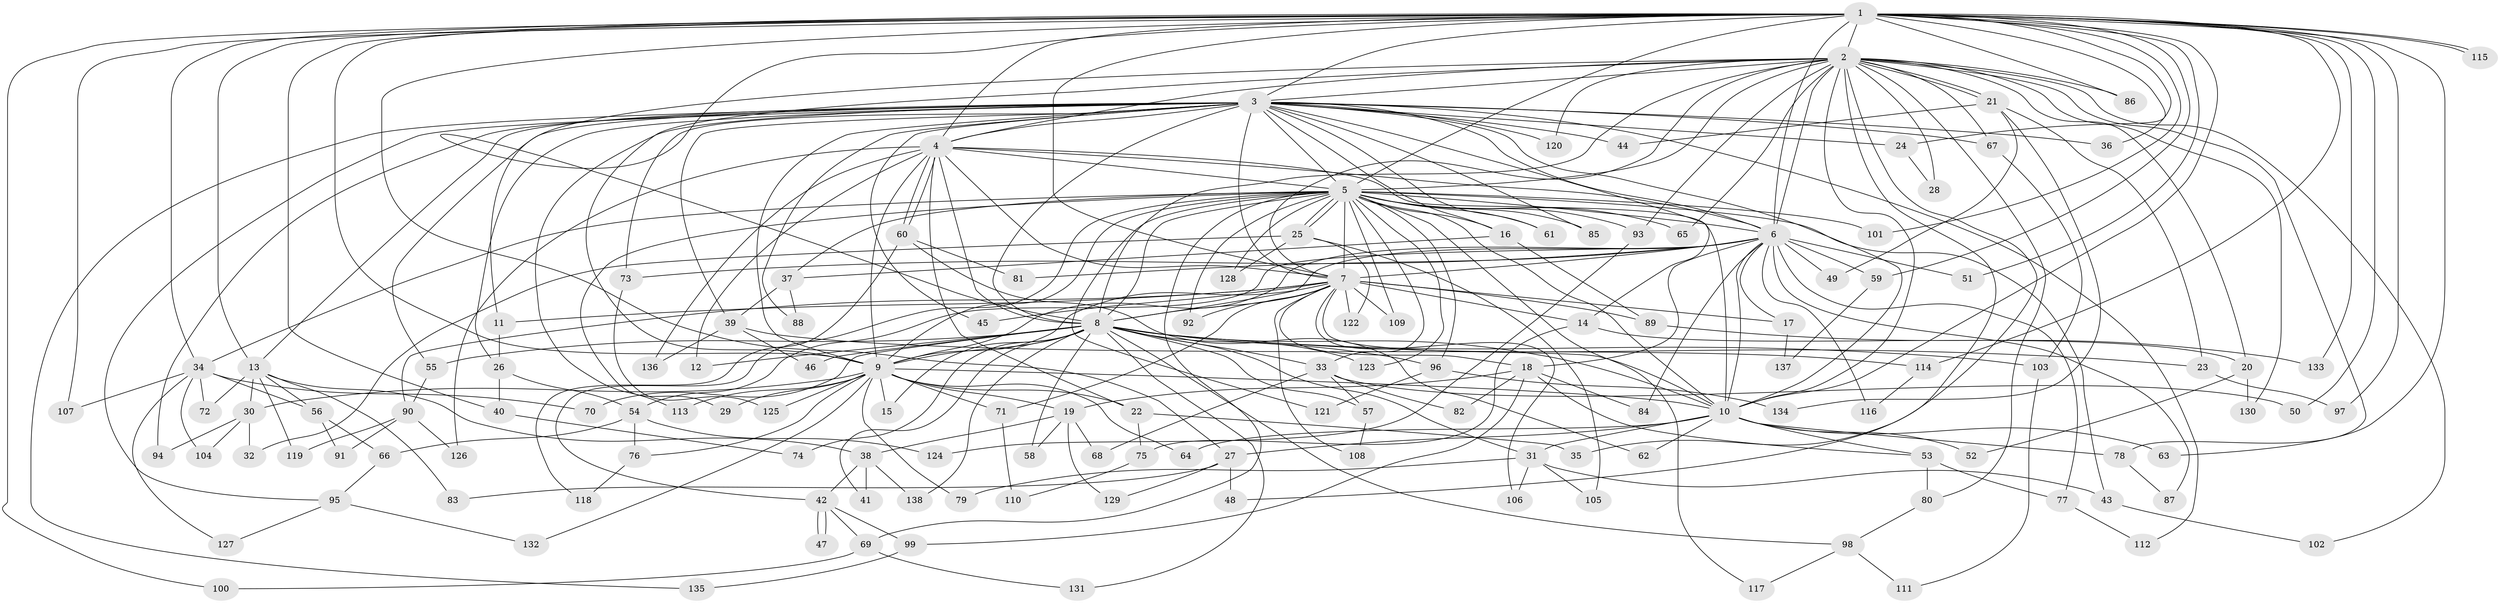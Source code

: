 // Generated by graph-tools (version 1.1) at 2025/01/03/09/25 03:01:12]
// undirected, 138 vertices, 301 edges
graph export_dot {
graph [start="1"]
  node [color=gray90,style=filled];
  1;
  2;
  3;
  4;
  5;
  6;
  7;
  8;
  9;
  10;
  11;
  12;
  13;
  14;
  15;
  16;
  17;
  18;
  19;
  20;
  21;
  22;
  23;
  24;
  25;
  26;
  27;
  28;
  29;
  30;
  31;
  32;
  33;
  34;
  35;
  36;
  37;
  38;
  39;
  40;
  41;
  42;
  43;
  44;
  45;
  46;
  47;
  48;
  49;
  50;
  51;
  52;
  53;
  54;
  55;
  56;
  57;
  58;
  59;
  60;
  61;
  62;
  63;
  64;
  65;
  66;
  67;
  68;
  69;
  70;
  71;
  72;
  73;
  74;
  75;
  76;
  77;
  78;
  79;
  80;
  81;
  82;
  83;
  84;
  85;
  86;
  87;
  88;
  89;
  90;
  91;
  92;
  93;
  94;
  95;
  96;
  97;
  98;
  99;
  100;
  101;
  102;
  103;
  104;
  105;
  106;
  107;
  108;
  109;
  110;
  111;
  112;
  113;
  114;
  115;
  116;
  117;
  118;
  119;
  120;
  121;
  122;
  123;
  124;
  125;
  126;
  127;
  128;
  129;
  130;
  131;
  132;
  133;
  134;
  135;
  136;
  137;
  138;
  1 -- 2;
  1 -- 3;
  1 -- 4;
  1 -- 5;
  1 -- 6;
  1 -- 7;
  1 -- 8;
  1 -- 9;
  1 -- 10;
  1 -- 13;
  1 -- 24;
  1 -- 27;
  1 -- 34;
  1 -- 36;
  1 -- 40;
  1 -- 50;
  1 -- 51;
  1 -- 59;
  1 -- 63;
  1 -- 86;
  1 -- 97;
  1 -- 100;
  1 -- 101;
  1 -- 107;
  1 -- 114;
  1 -- 115;
  1 -- 115;
  1 -- 133;
  2 -- 3;
  2 -- 4;
  2 -- 5;
  2 -- 6;
  2 -- 7;
  2 -- 8;
  2 -- 9;
  2 -- 10;
  2 -- 11;
  2 -- 20;
  2 -- 21;
  2 -- 21;
  2 -- 28;
  2 -- 35;
  2 -- 48;
  2 -- 65;
  2 -- 67;
  2 -- 78;
  2 -- 80;
  2 -- 86;
  2 -- 93;
  2 -- 102;
  2 -- 120;
  2 -- 130;
  3 -- 4;
  3 -- 5;
  3 -- 6;
  3 -- 7;
  3 -- 8;
  3 -- 9;
  3 -- 10;
  3 -- 13;
  3 -- 14;
  3 -- 16;
  3 -- 24;
  3 -- 26;
  3 -- 36;
  3 -- 39;
  3 -- 44;
  3 -- 45;
  3 -- 55;
  3 -- 61;
  3 -- 67;
  3 -- 73;
  3 -- 85;
  3 -- 88;
  3 -- 94;
  3 -- 95;
  3 -- 112;
  3 -- 113;
  3 -- 120;
  3 -- 135;
  4 -- 5;
  4 -- 6;
  4 -- 7;
  4 -- 8;
  4 -- 9;
  4 -- 10;
  4 -- 12;
  4 -- 22;
  4 -- 60;
  4 -- 60;
  4 -- 126;
  4 -- 136;
  5 -- 6;
  5 -- 7;
  5 -- 8;
  5 -- 9;
  5 -- 10;
  5 -- 16;
  5 -- 25;
  5 -- 25;
  5 -- 29;
  5 -- 33;
  5 -- 34;
  5 -- 37;
  5 -- 42;
  5 -- 43;
  5 -- 61;
  5 -- 65;
  5 -- 69;
  5 -- 85;
  5 -- 92;
  5 -- 93;
  5 -- 96;
  5 -- 101;
  5 -- 109;
  5 -- 117;
  5 -- 121;
  5 -- 123;
  5 -- 128;
  6 -- 7;
  6 -- 8;
  6 -- 9;
  6 -- 10;
  6 -- 17;
  6 -- 18;
  6 -- 49;
  6 -- 51;
  6 -- 54;
  6 -- 59;
  6 -- 73;
  6 -- 77;
  6 -- 81;
  6 -- 84;
  6 -- 87;
  6 -- 116;
  7 -- 8;
  7 -- 9;
  7 -- 10;
  7 -- 11;
  7 -- 14;
  7 -- 17;
  7 -- 18;
  7 -- 45;
  7 -- 71;
  7 -- 89;
  7 -- 90;
  7 -- 92;
  7 -- 106;
  7 -- 108;
  7 -- 109;
  7 -- 122;
  8 -- 9;
  8 -- 10;
  8 -- 12;
  8 -- 15;
  8 -- 23;
  8 -- 31;
  8 -- 33;
  8 -- 41;
  8 -- 46;
  8 -- 55;
  8 -- 57;
  8 -- 58;
  8 -- 70;
  8 -- 74;
  8 -- 96;
  8 -- 98;
  8 -- 103;
  8 -- 123;
  8 -- 131;
  8 -- 138;
  9 -- 10;
  9 -- 15;
  9 -- 19;
  9 -- 22;
  9 -- 29;
  9 -- 30;
  9 -- 64;
  9 -- 71;
  9 -- 76;
  9 -- 79;
  9 -- 113;
  9 -- 125;
  9 -- 132;
  10 -- 27;
  10 -- 31;
  10 -- 52;
  10 -- 53;
  10 -- 62;
  10 -- 63;
  10 -- 64;
  10 -- 78;
  11 -- 26;
  13 -- 30;
  13 -- 38;
  13 -- 56;
  13 -- 72;
  13 -- 83;
  13 -- 119;
  14 -- 20;
  14 -- 75;
  16 -- 37;
  16 -- 89;
  17 -- 137;
  18 -- 19;
  18 -- 53;
  18 -- 82;
  18 -- 84;
  18 -- 99;
  19 -- 38;
  19 -- 58;
  19 -- 68;
  19 -- 129;
  20 -- 52;
  20 -- 130;
  21 -- 23;
  21 -- 44;
  21 -- 49;
  21 -- 134;
  22 -- 35;
  22 -- 75;
  23 -- 97;
  24 -- 28;
  25 -- 32;
  25 -- 105;
  25 -- 122;
  25 -- 128;
  26 -- 40;
  26 -- 54;
  27 -- 48;
  27 -- 83;
  27 -- 129;
  30 -- 32;
  30 -- 94;
  30 -- 104;
  31 -- 43;
  31 -- 79;
  31 -- 105;
  31 -- 106;
  33 -- 50;
  33 -- 57;
  33 -- 68;
  33 -- 82;
  34 -- 56;
  34 -- 70;
  34 -- 72;
  34 -- 104;
  34 -- 107;
  34 -- 127;
  37 -- 39;
  37 -- 88;
  38 -- 41;
  38 -- 42;
  38 -- 138;
  39 -- 46;
  39 -- 114;
  39 -- 136;
  40 -- 74;
  42 -- 47;
  42 -- 47;
  42 -- 69;
  42 -- 99;
  43 -- 102;
  53 -- 77;
  53 -- 80;
  54 -- 66;
  54 -- 76;
  54 -- 124;
  55 -- 90;
  56 -- 66;
  56 -- 91;
  57 -- 108;
  59 -- 137;
  60 -- 62;
  60 -- 81;
  60 -- 118;
  66 -- 95;
  67 -- 103;
  69 -- 100;
  69 -- 131;
  71 -- 110;
  73 -- 125;
  75 -- 110;
  76 -- 118;
  77 -- 112;
  78 -- 87;
  80 -- 98;
  89 -- 133;
  90 -- 91;
  90 -- 119;
  90 -- 126;
  93 -- 124;
  95 -- 127;
  95 -- 132;
  96 -- 121;
  96 -- 134;
  98 -- 111;
  98 -- 117;
  99 -- 135;
  103 -- 111;
  114 -- 116;
}
